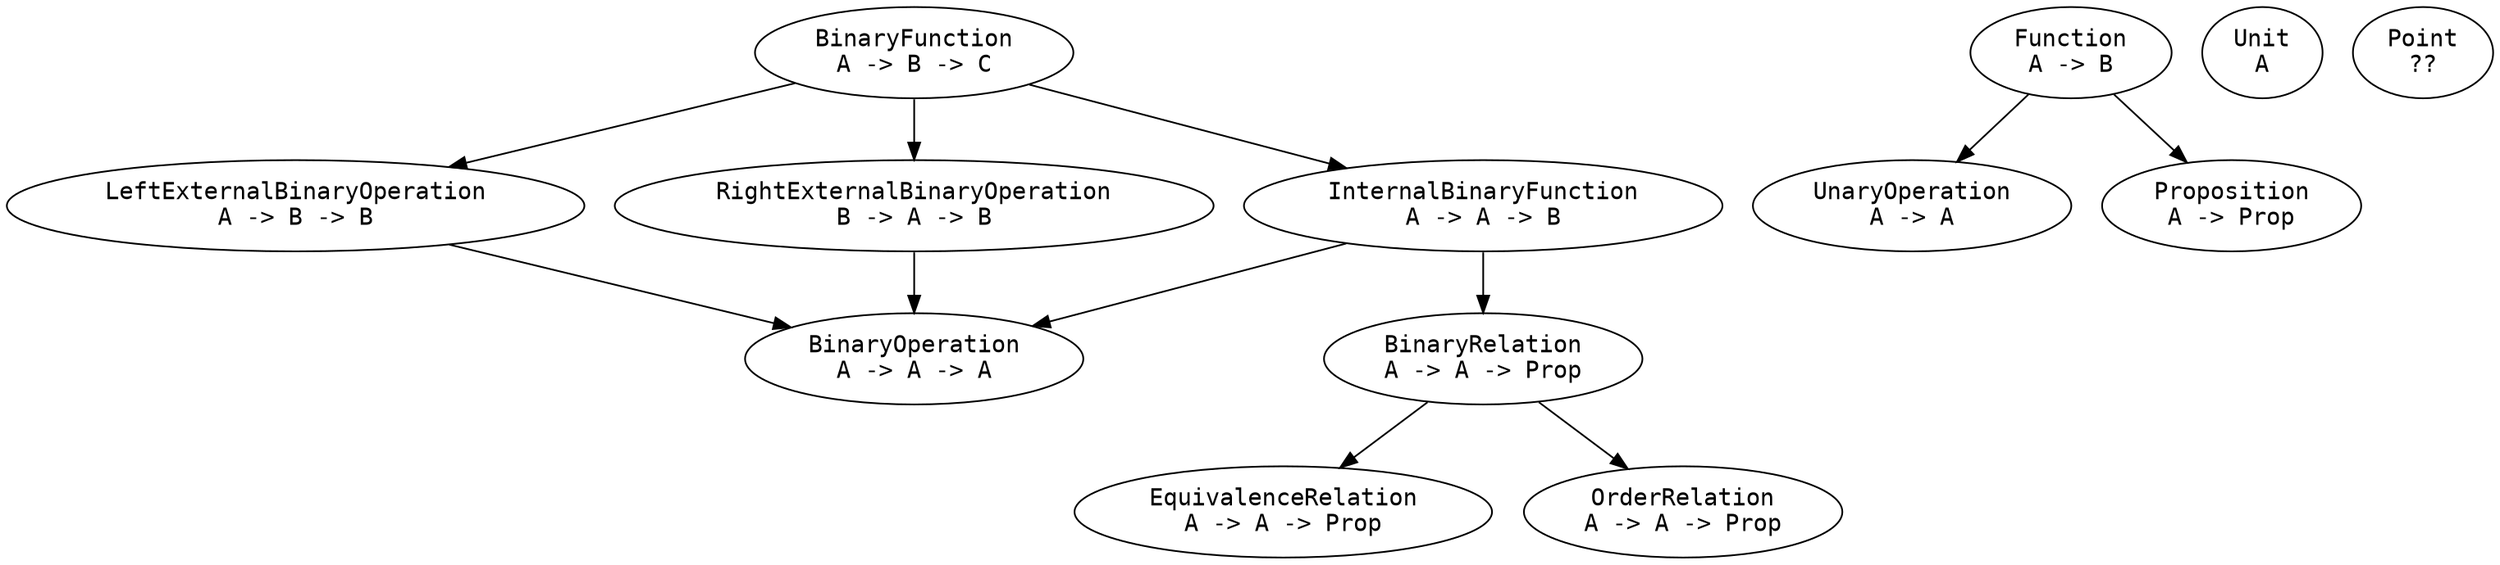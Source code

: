 digraph Has {
  // Operational class hierarchy without internal homs.

  node [fontname = monospace]

  BinFn [label = "BinaryFunction\nA -> B -> C"]
  BinOp [label = "BinaryOperation\nA -> A -> A"]
  BinRel [label = "BinaryRelation\nA -> A -> Prop"]
  UnOp [label = "UnaryOperation\nA -> A"]
  EqRel [label = "EquivalenceRelation\nA -> A -> Prop"]
  Fn [label = "Function\nA -> B"]
  IntBinFn [label = "InternalBinaryFunction\nA -> A -> B"]
  LExtBinOp [label = "LeftExternalBinaryOperation\nA -> B -> B"]
  OrdRel [label = "OrderRelation\nA -> A -> Prop"]
  Prop [label = "Proposition\nA -> Prop"]
  RExtBinOp [label = "RightExternalBinaryOperation\nB -> A -> B"]
  Un [label = "Unit\nA"]
  Pt [label = "Point\n??"]

  Fn -> Prop
  Fn -> UnOp

  BinFn -> LExtBinOp
  BinFn -> RExtBinOp
  BinFn -> IntBinFn
  LExtBinOp -> BinOp
  RExtBinOp -> BinOp
  IntBinFn -> BinOp
  IntBinFn -> BinRel

  BinRel -> EqRel
  BinRel -> OrdRel
}
